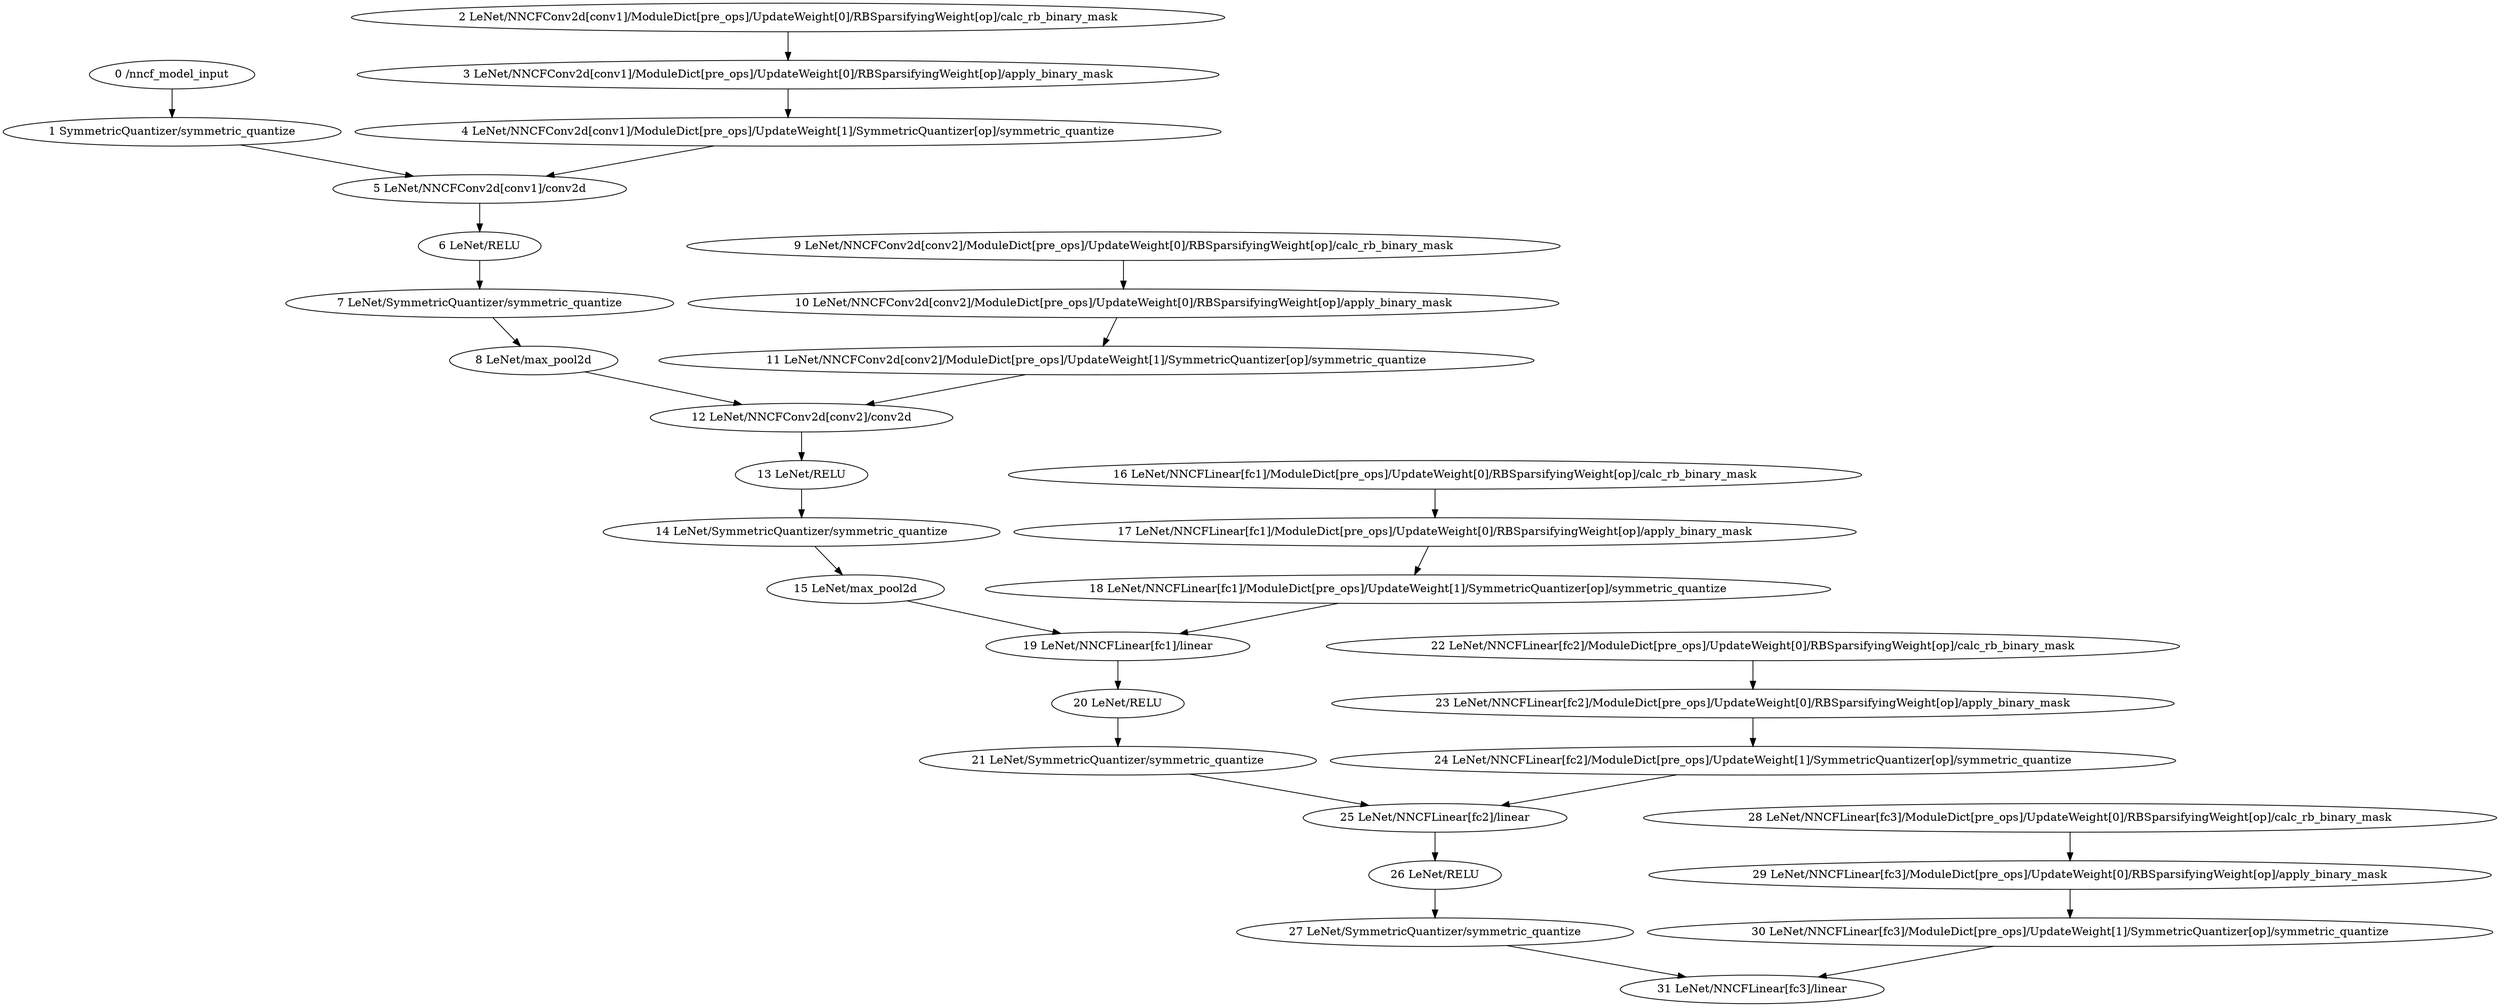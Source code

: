 strict digraph  {
"0 /nncf_model_input" [id=0, scope="", type=nncf_model_input];
"1 SymmetricQuantizer/symmetric_quantize" [id=1, scope=SymmetricQuantizer, type=symmetric_quantize];
"2 LeNet/NNCFConv2d[conv1]/ModuleDict[pre_ops]/UpdateWeight[0]/RBSparsifyingWeight[op]/calc_rb_binary_mask" [id=2, scope="LeNet/NNCFConv2d[conv1]/ModuleDict[pre_ops]/UpdateWeight[0]/RBSparsifyingWeight[op]", type=calc_rb_binary_mask];
"3 LeNet/NNCFConv2d[conv1]/ModuleDict[pre_ops]/UpdateWeight[0]/RBSparsifyingWeight[op]/apply_binary_mask" [id=3, scope="LeNet/NNCFConv2d[conv1]/ModuleDict[pre_ops]/UpdateWeight[0]/RBSparsifyingWeight[op]", type=apply_binary_mask];
"4 LeNet/NNCFConv2d[conv1]/ModuleDict[pre_ops]/UpdateWeight[1]/SymmetricQuantizer[op]/symmetric_quantize" [id=4, scope="LeNet/NNCFConv2d[conv1]/ModuleDict[pre_ops]/UpdateWeight[1]/SymmetricQuantizer[op]", type=symmetric_quantize];
"5 LeNet/NNCFConv2d[conv1]/conv2d" [id=5, scope="LeNet/NNCFConv2d[conv1]", type=conv2d];
"6 LeNet/RELU" [id=6, scope=LeNet, type=RELU];
"7 LeNet/SymmetricQuantizer/symmetric_quantize" [id=7, scope="LeNet/SymmetricQuantizer", type=symmetric_quantize];
"8 LeNet/max_pool2d" [id=8, scope=LeNet, type=max_pool2d];
"9 LeNet/NNCFConv2d[conv2]/ModuleDict[pre_ops]/UpdateWeight[0]/RBSparsifyingWeight[op]/calc_rb_binary_mask" [id=9, scope="LeNet/NNCFConv2d[conv2]/ModuleDict[pre_ops]/UpdateWeight[0]/RBSparsifyingWeight[op]", type=calc_rb_binary_mask];
"10 LeNet/NNCFConv2d[conv2]/ModuleDict[pre_ops]/UpdateWeight[0]/RBSparsifyingWeight[op]/apply_binary_mask" [id=10, scope="LeNet/NNCFConv2d[conv2]/ModuleDict[pre_ops]/UpdateWeight[0]/RBSparsifyingWeight[op]", type=apply_binary_mask];
"11 LeNet/NNCFConv2d[conv2]/ModuleDict[pre_ops]/UpdateWeight[1]/SymmetricQuantizer[op]/symmetric_quantize" [id=11, scope="LeNet/NNCFConv2d[conv2]/ModuleDict[pre_ops]/UpdateWeight[1]/SymmetricQuantizer[op]", type=symmetric_quantize];
"12 LeNet/NNCFConv2d[conv2]/conv2d" [id=12, scope="LeNet/NNCFConv2d[conv2]", type=conv2d];
"13 LeNet/RELU" [id=13, scope=LeNet, type=RELU];
"14 LeNet/SymmetricQuantizer/symmetric_quantize" [id=14, scope="LeNet/SymmetricQuantizer", type=symmetric_quantize];
"15 LeNet/max_pool2d" [id=15, scope=LeNet, type=max_pool2d];
"16 LeNet/NNCFLinear[fc1]/ModuleDict[pre_ops]/UpdateWeight[0]/RBSparsifyingWeight[op]/calc_rb_binary_mask" [id=16, scope="LeNet/NNCFLinear[fc1]/ModuleDict[pre_ops]/UpdateWeight[0]/RBSparsifyingWeight[op]", type=calc_rb_binary_mask];
"17 LeNet/NNCFLinear[fc1]/ModuleDict[pre_ops]/UpdateWeight[0]/RBSparsifyingWeight[op]/apply_binary_mask" [id=17, scope="LeNet/NNCFLinear[fc1]/ModuleDict[pre_ops]/UpdateWeight[0]/RBSparsifyingWeight[op]", type=apply_binary_mask];
"18 LeNet/NNCFLinear[fc1]/ModuleDict[pre_ops]/UpdateWeight[1]/SymmetricQuantizer[op]/symmetric_quantize" [id=18, scope="LeNet/NNCFLinear[fc1]/ModuleDict[pre_ops]/UpdateWeight[1]/SymmetricQuantizer[op]", type=symmetric_quantize];
"19 LeNet/NNCFLinear[fc1]/linear" [id=19, scope="LeNet/NNCFLinear[fc1]", type=linear];
"20 LeNet/RELU" [id=20, scope=LeNet, type=RELU];
"21 LeNet/SymmetricQuantizer/symmetric_quantize" [id=21, scope="LeNet/SymmetricQuantizer", type=symmetric_quantize];
"22 LeNet/NNCFLinear[fc2]/ModuleDict[pre_ops]/UpdateWeight[0]/RBSparsifyingWeight[op]/calc_rb_binary_mask" [id=22, scope="LeNet/NNCFLinear[fc2]/ModuleDict[pre_ops]/UpdateWeight[0]/RBSparsifyingWeight[op]", type=calc_rb_binary_mask];
"23 LeNet/NNCFLinear[fc2]/ModuleDict[pre_ops]/UpdateWeight[0]/RBSparsifyingWeight[op]/apply_binary_mask" [id=23, scope="LeNet/NNCFLinear[fc2]/ModuleDict[pre_ops]/UpdateWeight[0]/RBSparsifyingWeight[op]", type=apply_binary_mask];
"24 LeNet/NNCFLinear[fc2]/ModuleDict[pre_ops]/UpdateWeight[1]/SymmetricQuantizer[op]/symmetric_quantize" [id=24, scope="LeNet/NNCFLinear[fc2]/ModuleDict[pre_ops]/UpdateWeight[1]/SymmetricQuantizer[op]", type=symmetric_quantize];
"25 LeNet/NNCFLinear[fc2]/linear" [id=25, scope="LeNet/NNCFLinear[fc2]", type=linear];
"26 LeNet/RELU" [id=26, scope=LeNet, type=RELU];
"27 LeNet/SymmetricQuantizer/symmetric_quantize" [id=27, scope="LeNet/SymmetricQuantizer", type=symmetric_quantize];
"28 LeNet/NNCFLinear[fc3]/ModuleDict[pre_ops]/UpdateWeight[0]/RBSparsifyingWeight[op]/calc_rb_binary_mask" [id=28, scope="LeNet/NNCFLinear[fc3]/ModuleDict[pre_ops]/UpdateWeight[0]/RBSparsifyingWeight[op]", type=calc_rb_binary_mask];
"29 LeNet/NNCFLinear[fc3]/ModuleDict[pre_ops]/UpdateWeight[0]/RBSparsifyingWeight[op]/apply_binary_mask" [id=29, scope="LeNet/NNCFLinear[fc3]/ModuleDict[pre_ops]/UpdateWeight[0]/RBSparsifyingWeight[op]", type=apply_binary_mask];
"30 LeNet/NNCFLinear[fc3]/ModuleDict[pre_ops]/UpdateWeight[1]/SymmetricQuantizer[op]/symmetric_quantize" [id=30, scope="LeNet/NNCFLinear[fc3]/ModuleDict[pre_ops]/UpdateWeight[1]/SymmetricQuantizer[op]", type=symmetric_quantize];
"31 LeNet/NNCFLinear[fc3]/linear" [id=31, scope="LeNet/NNCFLinear[fc3]", type=linear];
"0 /nncf_model_input" -> "1 SymmetricQuantizer/symmetric_quantize";
"1 SymmetricQuantizer/symmetric_quantize" -> "5 LeNet/NNCFConv2d[conv1]/conv2d";
"2 LeNet/NNCFConv2d[conv1]/ModuleDict[pre_ops]/UpdateWeight[0]/RBSparsifyingWeight[op]/calc_rb_binary_mask" -> "3 LeNet/NNCFConv2d[conv1]/ModuleDict[pre_ops]/UpdateWeight[0]/RBSparsifyingWeight[op]/apply_binary_mask";
"3 LeNet/NNCFConv2d[conv1]/ModuleDict[pre_ops]/UpdateWeight[0]/RBSparsifyingWeight[op]/apply_binary_mask" -> "4 LeNet/NNCFConv2d[conv1]/ModuleDict[pre_ops]/UpdateWeight[1]/SymmetricQuantizer[op]/symmetric_quantize";
"4 LeNet/NNCFConv2d[conv1]/ModuleDict[pre_ops]/UpdateWeight[1]/SymmetricQuantizer[op]/symmetric_quantize" -> "5 LeNet/NNCFConv2d[conv1]/conv2d";
"5 LeNet/NNCFConv2d[conv1]/conv2d" -> "6 LeNet/RELU";
"6 LeNet/RELU" -> "7 LeNet/SymmetricQuantizer/symmetric_quantize";
"7 LeNet/SymmetricQuantizer/symmetric_quantize" -> "8 LeNet/max_pool2d";
"8 LeNet/max_pool2d" -> "12 LeNet/NNCFConv2d[conv2]/conv2d";
"9 LeNet/NNCFConv2d[conv2]/ModuleDict[pre_ops]/UpdateWeight[0]/RBSparsifyingWeight[op]/calc_rb_binary_mask" -> "10 LeNet/NNCFConv2d[conv2]/ModuleDict[pre_ops]/UpdateWeight[0]/RBSparsifyingWeight[op]/apply_binary_mask";
"10 LeNet/NNCFConv2d[conv2]/ModuleDict[pre_ops]/UpdateWeight[0]/RBSparsifyingWeight[op]/apply_binary_mask" -> "11 LeNet/NNCFConv2d[conv2]/ModuleDict[pre_ops]/UpdateWeight[1]/SymmetricQuantizer[op]/symmetric_quantize";
"11 LeNet/NNCFConv2d[conv2]/ModuleDict[pre_ops]/UpdateWeight[1]/SymmetricQuantizer[op]/symmetric_quantize" -> "12 LeNet/NNCFConv2d[conv2]/conv2d";
"12 LeNet/NNCFConv2d[conv2]/conv2d" -> "13 LeNet/RELU";
"13 LeNet/RELU" -> "14 LeNet/SymmetricQuantizer/symmetric_quantize";
"14 LeNet/SymmetricQuantizer/symmetric_quantize" -> "15 LeNet/max_pool2d";
"15 LeNet/max_pool2d" -> "19 LeNet/NNCFLinear[fc1]/linear";
"16 LeNet/NNCFLinear[fc1]/ModuleDict[pre_ops]/UpdateWeight[0]/RBSparsifyingWeight[op]/calc_rb_binary_mask" -> "17 LeNet/NNCFLinear[fc1]/ModuleDict[pre_ops]/UpdateWeight[0]/RBSparsifyingWeight[op]/apply_binary_mask";
"17 LeNet/NNCFLinear[fc1]/ModuleDict[pre_ops]/UpdateWeight[0]/RBSparsifyingWeight[op]/apply_binary_mask" -> "18 LeNet/NNCFLinear[fc1]/ModuleDict[pre_ops]/UpdateWeight[1]/SymmetricQuantizer[op]/symmetric_quantize";
"18 LeNet/NNCFLinear[fc1]/ModuleDict[pre_ops]/UpdateWeight[1]/SymmetricQuantizer[op]/symmetric_quantize" -> "19 LeNet/NNCFLinear[fc1]/linear";
"19 LeNet/NNCFLinear[fc1]/linear" -> "20 LeNet/RELU";
"20 LeNet/RELU" -> "21 LeNet/SymmetricQuantizer/symmetric_quantize";
"21 LeNet/SymmetricQuantizer/symmetric_quantize" -> "25 LeNet/NNCFLinear[fc2]/linear";
"22 LeNet/NNCFLinear[fc2]/ModuleDict[pre_ops]/UpdateWeight[0]/RBSparsifyingWeight[op]/calc_rb_binary_mask" -> "23 LeNet/NNCFLinear[fc2]/ModuleDict[pre_ops]/UpdateWeight[0]/RBSparsifyingWeight[op]/apply_binary_mask";
"23 LeNet/NNCFLinear[fc2]/ModuleDict[pre_ops]/UpdateWeight[0]/RBSparsifyingWeight[op]/apply_binary_mask" -> "24 LeNet/NNCFLinear[fc2]/ModuleDict[pre_ops]/UpdateWeight[1]/SymmetricQuantizer[op]/symmetric_quantize";
"24 LeNet/NNCFLinear[fc2]/ModuleDict[pre_ops]/UpdateWeight[1]/SymmetricQuantizer[op]/symmetric_quantize" -> "25 LeNet/NNCFLinear[fc2]/linear";
"25 LeNet/NNCFLinear[fc2]/linear" -> "26 LeNet/RELU";
"26 LeNet/RELU" -> "27 LeNet/SymmetricQuantizer/symmetric_quantize";
"27 LeNet/SymmetricQuantizer/symmetric_quantize" -> "31 LeNet/NNCFLinear[fc3]/linear";
"28 LeNet/NNCFLinear[fc3]/ModuleDict[pre_ops]/UpdateWeight[0]/RBSparsifyingWeight[op]/calc_rb_binary_mask" -> "29 LeNet/NNCFLinear[fc3]/ModuleDict[pre_ops]/UpdateWeight[0]/RBSparsifyingWeight[op]/apply_binary_mask";
"29 LeNet/NNCFLinear[fc3]/ModuleDict[pre_ops]/UpdateWeight[0]/RBSparsifyingWeight[op]/apply_binary_mask" -> "30 LeNet/NNCFLinear[fc3]/ModuleDict[pre_ops]/UpdateWeight[1]/SymmetricQuantizer[op]/symmetric_quantize";
"30 LeNet/NNCFLinear[fc3]/ModuleDict[pre_ops]/UpdateWeight[1]/SymmetricQuantizer[op]/symmetric_quantize" -> "31 LeNet/NNCFLinear[fc3]/linear";
}
